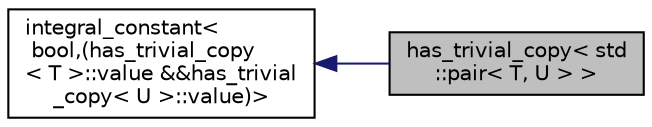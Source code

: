 digraph "has_trivial_copy&lt; std::pair&lt; T, U &gt; &gt;"
{
  edge [fontname="Helvetica",fontsize="10",labelfontname="Helvetica",labelfontsize="10"];
  node [fontname="Helvetica",fontsize="10",shape=record];
  rankdir="LR";
  Node1 [label="has_trivial_copy\< std\l::pair\< T, U \> \>",height=0.2,width=0.4,color="black", fillcolor="grey75", style="filled", fontcolor="black"];
  Node2 -> Node1 [dir="back",color="midnightblue",fontsize="10",style="solid"];
  Node2 [label="integral_constant\<\l bool,(has_trivial_copy\l\< T \>::value &&has_trivial\l_copy\< U \>::value)\>",height=0.2,width=0.4,color="black", fillcolor="white", style="filled",URL="$structintegral__constant.html"];
}
